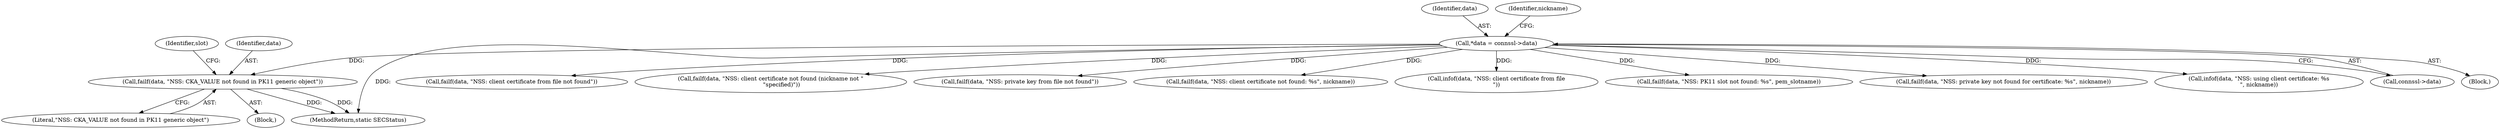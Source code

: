 digraph "0_curl_curl-7_50_2~32@pointer" {
"1000175" [label="(Call,failf(data, \"NSS: CKA_VALUE not found in PK11 generic object\"))"];
"1000117" [label="(Call,*data = connssl->data)"];
"1000198" [label="(Call,failf(data, \"NSS: client certificate from file not found\"))"];
"1000262" [label="(Call,failf(data, \"NSS: client certificate not found (nickname not \"\n            \"specified)\"))"];
"1000179" [label="(Identifier,slot)"];
"1000177" [label="(Literal,\"NSS: CKA_VALUE not found in PK11 generic object\")"];
"1000174" [label="(Block,)"];
"1000218" [label="(Call,failf(data, \"NSS: private key from file not found\"))"];
"1000118" [label="(Identifier,data)"];
"1000266" [label="(Call,failf(data, \"NSS: client certificate not found: %s\", nickname))"];
"1000307" [label="(MethodReturn,static SECStatus)"];
"1000124" [label="(Identifier,nickname)"];
"1000225" [label="(Call,infof(data, \"NSS: client certificate from file\n\"))"];
"1000175" [label="(Call,failf(data, \"NSS: CKA_VALUE not found in PK11 generic object\"))"];
"1000157" [label="(Call,failf(data, \"NSS: PK11 slot not found: %s\", pem_slotname))"];
"1000291" [label="(Call,failf(data, \"NSS: private key not found for certificate: %s\", nickname))"];
"1000297" [label="(Call,infof(data, \"NSS: using client certificate: %s\n\", nickname))"];
"1000176" [label="(Identifier,data)"];
"1000117" [label="(Call,*data = connssl->data)"];
"1000119" [label="(Call,connssl->data)"];
"1000109" [label="(Block,)"];
"1000175" -> "1000174"  [label="AST: "];
"1000175" -> "1000177"  [label="CFG: "];
"1000176" -> "1000175"  [label="AST: "];
"1000177" -> "1000175"  [label="AST: "];
"1000179" -> "1000175"  [label="CFG: "];
"1000175" -> "1000307"  [label="DDG: "];
"1000175" -> "1000307"  [label="DDG: "];
"1000117" -> "1000175"  [label="DDG: "];
"1000117" -> "1000109"  [label="AST: "];
"1000117" -> "1000119"  [label="CFG: "];
"1000118" -> "1000117"  [label="AST: "];
"1000119" -> "1000117"  [label="AST: "];
"1000124" -> "1000117"  [label="CFG: "];
"1000117" -> "1000307"  [label="DDG: "];
"1000117" -> "1000157"  [label="DDG: "];
"1000117" -> "1000198"  [label="DDG: "];
"1000117" -> "1000218"  [label="DDG: "];
"1000117" -> "1000225"  [label="DDG: "];
"1000117" -> "1000262"  [label="DDG: "];
"1000117" -> "1000266"  [label="DDG: "];
"1000117" -> "1000291"  [label="DDG: "];
"1000117" -> "1000297"  [label="DDG: "];
}

